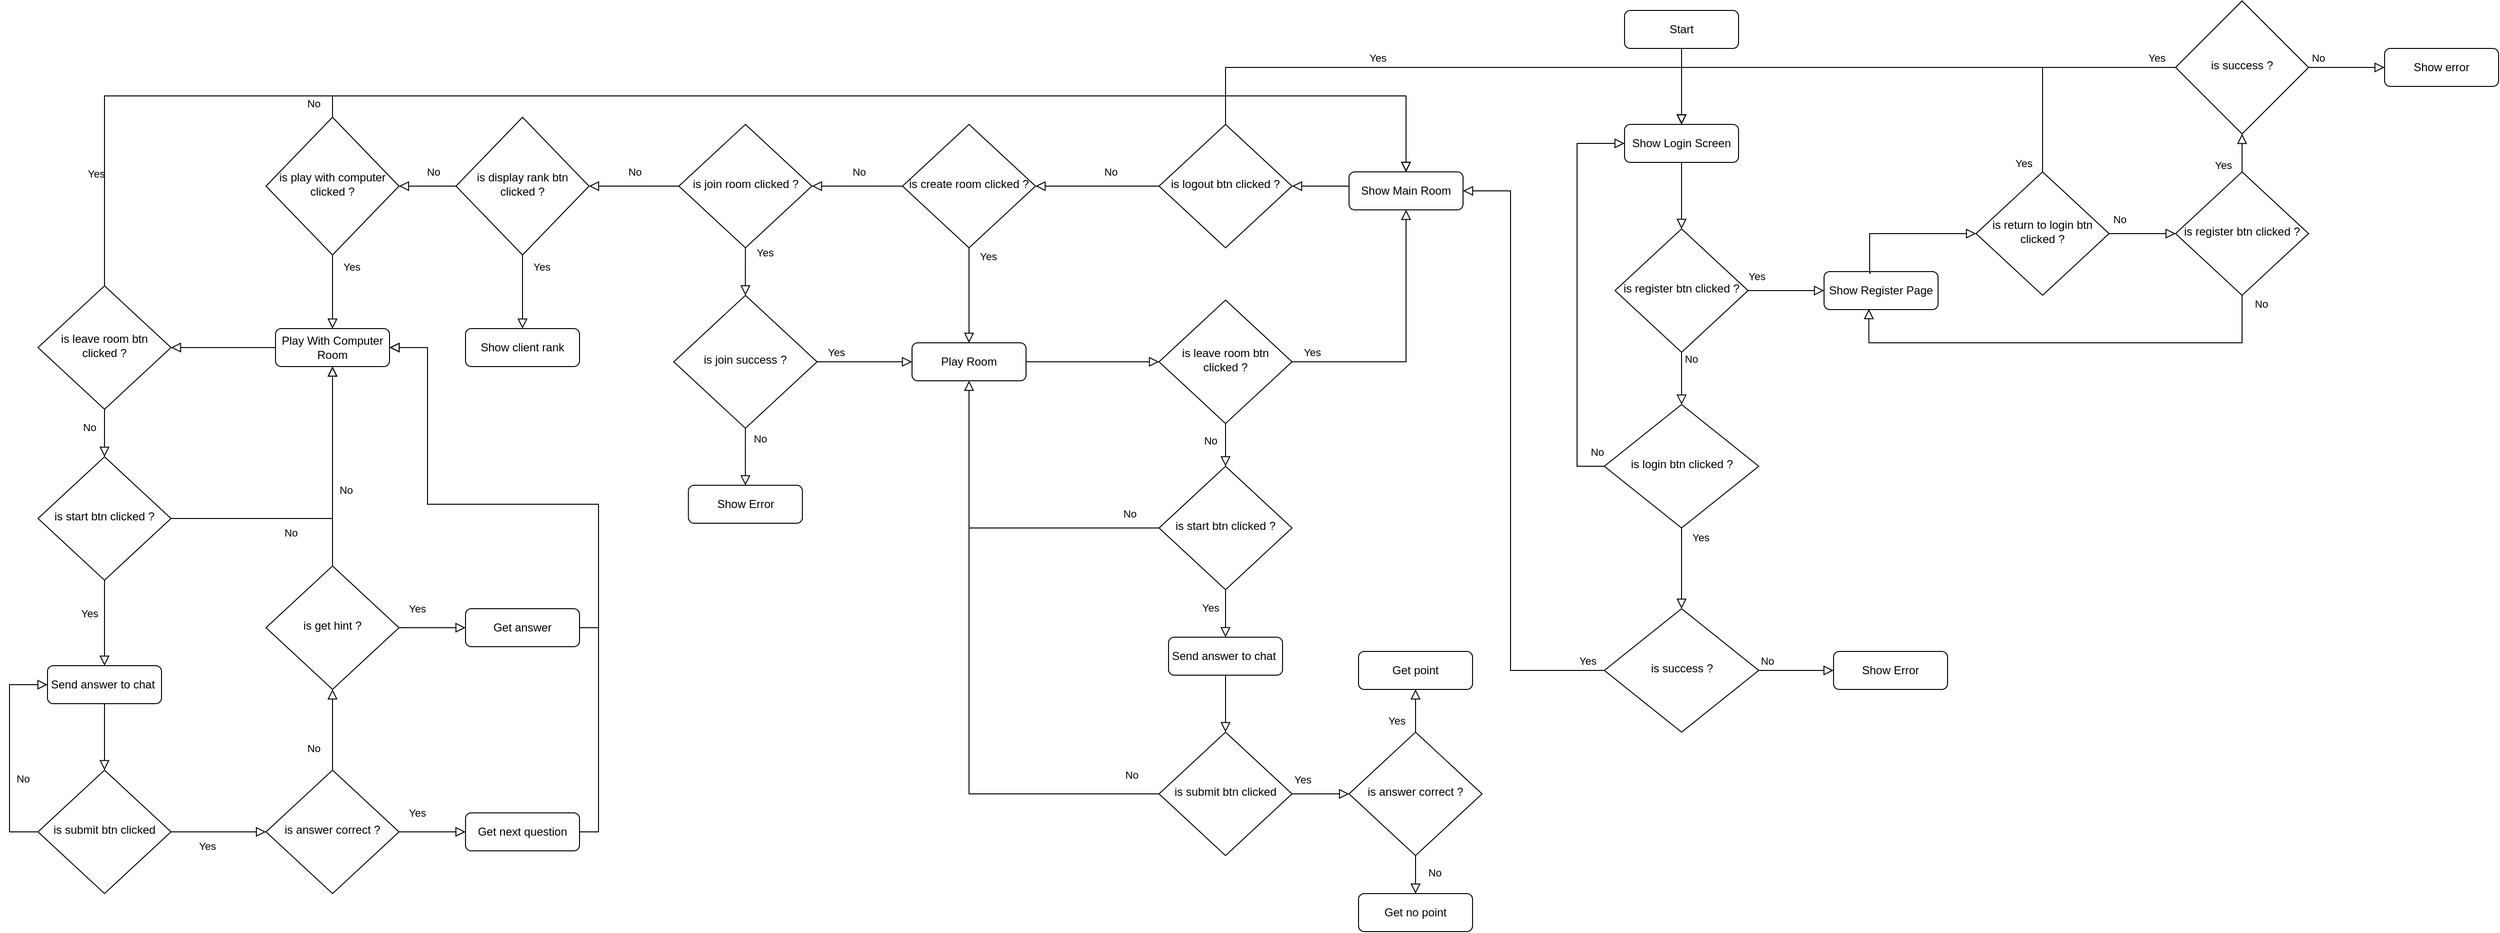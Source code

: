 <mxfile version="21.3.2" type="device">
  <diagram id="C5RBs43oDa-KdzZeNtuy" name="Page-1">
    <mxGraphModel dx="2787" dy="1658" grid="1" gridSize="10" guides="1" tooltips="1" connect="1" arrows="1" fold="1" page="1" pageScale="1" pageWidth="827" pageHeight="1169" math="0" shadow="0">
      <root>
        <mxCell id="WIyWlLk6GJQsqaUBKTNV-0" />
        <mxCell id="WIyWlLk6GJQsqaUBKTNV-1" parent="WIyWlLk6GJQsqaUBKTNV-0" />
        <mxCell id="WIyWlLk6GJQsqaUBKTNV-2" value="" style="rounded=0;html=1;jettySize=auto;orthogonalLoop=1;fontSize=11;endArrow=block;endFill=0;endSize=8;strokeWidth=1;shadow=0;labelBackgroundColor=none;edgeStyle=orthogonalEdgeStyle;" parent="WIyWlLk6GJQsqaUBKTNV-1" source="WIyWlLk6GJQsqaUBKTNV-3" target="WIyWlLk6GJQsqaUBKTNV-6" edge="1">
          <mxGeometry relative="1" as="geometry" />
        </mxCell>
        <mxCell id="WIyWlLk6GJQsqaUBKTNV-3" value="Show Login Screen" style="rounded=1;whiteSpace=wrap;html=1;fontSize=12;glass=0;strokeWidth=1;shadow=0;" parent="WIyWlLk6GJQsqaUBKTNV-1" vertex="1">
          <mxGeometry x="160" y="80" width="120" height="40" as="geometry" />
        </mxCell>
        <mxCell id="WIyWlLk6GJQsqaUBKTNV-4" value="No" style="rounded=0;html=1;jettySize=auto;orthogonalLoop=1;fontSize=11;endArrow=block;endFill=0;endSize=8;strokeWidth=1;shadow=0;labelBackgroundColor=none;edgeStyle=orthogonalEdgeStyle;" parent="WIyWlLk6GJQsqaUBKTNV-1" source="WIyWlLk6GJQsqaUBKTNV-6" target="WIyWlLk6GJQsqaUBKTNV-10" edge="1">
          <mxGeometry x="-0.749" y="10" relative="1" as="geometry">
            <mxPoint as="offset" />
          </mxGeometry>
        </mxCell>
        <mxCell id="WIyWlLk6GJQsqaUBKTNV-5" value="Yes" style="edgeStyle=orthogonalEdgeStyle;rounded=0;html=1;jettySize=auto;orthogonalLoop=1;fontSize=11;endArrow=block;endFill=0;endSize=8;strokeWidth=1;shadow=0;labelBackgroundColor=none;" parent="WIyWlLk6GJQsqaUBKTNV-1" source="WIyWlLk6GJQsqaUBKTNV-6" target="WIyWlLk6GJQsqaUBKTNV-7" edge="1">
          <mxGeometry x="-0.75" y="15" relative="1" as="geometry">
            <mxPoint x="-1" as="offset" />
          </mxGeometry>
        </mxCell>
        <mxCell id="WIyWlLk6GJQsqaUBKTNV-6" value="is register btn clicked ?" style="rhombus;whiteSpace=wrap;html=1;shadow=0;fontFamily=Helvetica;fontSize=12;align=center;strokeWidth=1;spacing=6;spacingTop=-4;" parent="WIyWlLk6GJQsqaUBKTNV-1" vertex="1">
          <mxGeometry x="150" y="190" width="140" height="130" as="geometry" />
        </mxCell>
        <mxCell id="WIyWlLk6GJQsqaUBKTNV-7" value="Show Register Page" style="rounded=1;whiteSpace=wrap;html=1;fontSize=12;glass=0;strokeWidth=1;shadow=0;" parent="WIyWlLk6GJQsqaUBKTNV-1" vertex="1">
          <mxGeometry x="370" y="235" width="120" height="40" as="geometry" />
        </mxCell>
        <mxCell id="WIyWlLk6GJQsqaUBKTNV-11" value="Show Error" style="rounded=1;whiteSpace=wrap;html=1;fontSize=12;glass=0;strokeWidth=1;shadow=0;" parent="WIyWlLk6GJQsqaUBKTNV-1" vertex="1">
          <mxGeometry x="380" y="635" width="120" height="40" as="geometry" />
        </mxCell>
        <mxCell id="WIyWlLk6GJQsqaUBKTNV-12" value="Show Main Room" style="rounded=1;whiteSpace=wrap;html=1;fontSize=12;glass=0;strokeWidth=1;shadow=0;" parent="WIyWlLk6GJQsqaUBKTNV-1" vertex="1">
          <mxGeometry x="-130" y="130" width="120" height="40" as="geometry" />
        </mxCell>
        <mxCell id="PgU1uL0J6yJZ2M55YMZ5-0" value="Start" style="rounded=1;whiteSpace=wrap;html=1;fontSize=12;glass=0;strokeWidth=1;shadow=0;" parent="WIyWlLk6GJQsqaUBKTNV-1" vertex="1">
          <mxGeometry x="160" y="-40" width="120" height="40" as="geometry" />
        </mxCell>
        <mxCell id="PgU1uL0J6yJZ2M55YMZ5-1" value="" style="rounded=0;html=1;jettySize=auto;orthogonalLoop=1;fontSize=11;endArrow=block;endFill=0;endSize=8;strokeWidth=1;shadow=0;labelBackgroundColor=none;edgeStyle=orthogonalEdgeStyle;exitX=0.5;exitY=1;exitDx=0;exitDy=0;entryX=0.5;entryY=0;entryDx=0;entryDy=0;" parent="WIyWlLk6GJQsqaUBKTNV-1" source="PgU1uL0J6yJZ2M55YMZ5-0" target="WIyWlLk6GJQsqaUBKTNV-3" edge="1">
          <mxGeometry relative="1" as="geometry">
            <mxPoint x="300" y="70" as="sourcePoint" />
            <mxPoint x="300" y="130" as="targetPoint" />
          </mxGeometry>
        </mxCell>
        <mxCell id="PgU1uL0J6yJZ2M55YMZ5-2" value="is return to login btn clicked ?" style="rhombus;whiteSpace=wrap;html=1;shadow=0;fontFamily=Helvetica;fontSize=12;align=center;strokeWidth=1;spacing=6;spacingTop=-4;" parent="WIyWlLk6GJQsqaUBKTNV-1" vertex="1">
          <mxGeometry x="530" y="130" width="140" height="130" as="geometry" />
        </mxCell>
        <mxCell id="PgU1uL0J6yJZ2M55YMZ5-4" value="" style="rounded=0;html=1;jettySize=auto;orthogonalLoop=1;fontSize=11;endArrow=block;endFill=0;endSize=8;strokeWidth=1;shadow=0;labelBackgroundColor=none;edgeStyle=orthogonalEdgeStyle;exitX=0.41;exitY=0.04;exitDx=0;exitDy=0;entryX=0;entryY=0.5;entryDx=0;entryDy=0;exitPerimeter=0;" parent="WIyWlLk6GJQsqaUBKTNV-1" source="WIyWlLk6GJQsqaUBKTNV-7" target="PgU1uL0J6yJZ2M55YMZ5-2" edge="1">
          <mxGeometry relative="1" as="geometry">
            <mxPoint x="440" y="80" as="sourcePoint" />
            <mxPoint x="440" y="140" as="targetPoint" />
            <Array as="points">
              <mxPoint x="418" y="237" />
              <mxPoint x="418" y="195" />
            </Array>
          </mxGeometry>
        </mxCell>
        <mxCell id="PgU1uL0J6yJZ2M55YMZ5-5" value="Yes" style="edgeStyle=orthogonalEdgeStyle;rounded=0;html=1;jettySize=auto;orthogonalLoop=1;fontSize=11;endArrow=block;endFill=0;endSize=8;strokeWidth=1;shadow=0;labelBackgroundColor=none;exitX=0.5;exitY=0;exitDx=0;exitDy=0;entryX=0.5;entryY=0;entryDx=0;entryDy=0;" parent="WIyWlLk6GJQsqaUBKTNV-1" source="PgU1uL0J6yJZ2M55YMZ5-2" target="WIyWlLk6GJQsqaUBKTNV-3" edge="1">
          <mxGeometry x="-0.965" y="20" relative="1" as="geometry">
            <mxPoint as="offset" />
            <mxPoint x="680" y="150" as="sourcePoint" />
            <mxPoint x="720" y="20" as="targetPoint" />
            <Array as="points">
              <mxPoint x="600" y="20" />
              <mxPoint x="220" y="20" />
            </Array>
          </mxGeometry>
        </mxCell>
        <mxCell id="PgU1uL0J6yJZ2M55YMZ5-9" value="is logout btn clicked ?" style="rhombus;whiteSpace=wrap;html=1;shadow=0;fontFamily=Helvetica;fontSize=12;align=center;strokeWidth=1;spacing=6;spacingTop=-4;" parent="WIyWlLk6GJQsqaUBKTNV-1" vertex="1">
          <mxGeometry x="-330" y="80" width="140" height="130" as="geometry" />
        </mxCell>
        <mxCell id="PgU1uL0J6yJZ2M55YMZ5-11" value="" style="rounded=0;html=1;jettySize=auto;orthogonalLoop=1;fontSize=11;endArrow=block;endFill=0;endSize=8;strokeWidth=1;shadow=0;labelBackgroundColor=none;edgeStyle=orthogonalEdgeStyle;entryX=1;entryY=0.5;entryDx=0;entryDy=0;exitX=0;exitY=0.5;exitDx=0;exitDy=0;" parent="WIyWlLk6GJQsqaUBKTNV-1" source="WIyWlLk6GJQsqaUBKTNV-12" target="PgU1uL0J6yJZ2M55YMZ5-9" edge="1">
          <mxGeometry relative="1" as="geometry">
            <mxPoint x="230" y="130" as="sourcePoint" />
            <mxPoint x="230" y="190" as="targetPoint" />
            <Array as="points">
              <mxPoint x="-130" y="145" />
            </Array>
          </mxGeometry>
        </mxCell>
        <mxCell id="PgU1uL0J6yJZ2M55YMZ5-14" value="Yes" style="edgeStyle=orthogonalEdgeStyle;rounded=0;html=1;jettySize=auto;orthogonalLoop=1;fontSize=11;endArrow=block;endFill=0;endSize=8;strokeWidth=1;shadow=0;labelBackgroundColor=none;exitX=0.5;exitY=0;exitDx=0;exitDy=0;" parent="WIyWlLk6GJQsqaUBKTNV-1" source="PgU1uL0J6yJZ2M55YMZ5-9" edge="1">
          <mxGeometry x="-0.267" y="10" relative="1" as="geometry">
            <mxPoint as="offset" />
            <mxPoint x="-260" y="180" as="sourcePoint" />
            <mxPoint x="220" y="80" as="targetPoint" />
            <Array as="points">
              <mxPoint x="-260" y="20" />
              <mxPoint x="220" y="20" />
            </Array>
          </mxGeometry>
        </mxCell>
        <mxCell id="PgU1uL0J6yJZ2M55YMZ5-16" value="No" style="edgeStyle=orthogonalEdgeStyle;rounded=0;html=1;jettySize=auto;orthogonalLoop=1;fontSize=11;endArrow=block;endFill=0;endSize=8;strokeWidth=1;shadow=0;labelBackgroundColor=none;entryX=1;entryY=0.5;entryDx=0;entryDy=0;exitX=0;exitY=0.5;exitDx=0;exitDy=0;" parent="WIyWlLk6GJQsqaUBKTNV-1" source="PgU1uL0J6yJZ2M55YMZ5-9" target="PgU1uL0J6yJZ2M55YMZ5-18" edge="1">
          <mxGeometry x="-0.231" y="-15" relative="1" as="geometry">
            <mxPoint x="-1" as="offset" />
            <mxPoint x="-310" y="225" as="sourcePoint" />
            <mxPoint x="-430" y="90" as="targetPoint" />
            <Array as="points">
              <mxPoint x="-390" y="145" />
              <mxPoint x="-390" y="145" />
            </Array>
          </mxGeometry>
        </mxCell>
        <mxCell id="PgU1uL0J6yJZ2M55YMZ5-18" value="is create room clicked ?" style="rhombus;whiteSpace=wrap;html=1;shadow=0;fontFamily=Helvetica;fontSize=12;align=center;strokeWidth=1;spacing=6;spacingTop=-4;" parent="WIyWlLk6GJQsqaUBKTNV-1" vertex="1">
          <mxGeometry x="-600" y="80" width="140" height="130" as="geometry" />
        </mxCell>
        <mxCell id="PgU1uL0J6yJZ2M55YMZ5-20" value="Play Room" style="rounded=1;whiteSpace=wrap;html=1;fontSize=12;glass=0;strokeWidth=1;shadow=0;" parent="WIyWlLk6GJQsqaUBKTNV-1" vertex="1">
          <mxGeometry x="-590" y="310" width="120" height="40" as="geometry" />
        </mxCell>
        <mxCell id="PgU1uL0J6yJZ2M55YMZ5-23" value="Yes" style="edgeStyle=orthogonalEdgeStyle;rounded=0;html=1;jettySize=auto;orthogonalLoop=1;fontSize=11;endArrow=block;endFill=0;endSize=8;strokeWidth=1;shadow=0;labelBackgroundColor=none;exitX=0.5;exitY=1;exitDx=0;exitDy=0;entryX=0.5;entryY=0;entryDx=0;entryDy=0;" parent="WIyWlLk6GJQsqaUBKTNV-1" source="PgU1uL0J6yJZ2M55YMZ5-18" target="PgU1uL0J6yJZ2M55YMZ5-20" edge="1">
          <mxGeometry x="-0.818" y="20" relative="1" as="geometry">
            <mxPoint as="offset" />
            <mxPoint x="-31" y="545" as="sourcePoint" />
            <mxPoint x="-410" y="520" as="targetPoint" />
            <Array as="points" />
          </mxGeometry>
        </mxCell>
        <mxCell id="PgU1uL0J6yJZ2M55YMZ5-26" value="No" style="edgeStyle=orthogonalEdgeStyle;rounded=0;html=1;jettySize=auto;orthogonalLoop=1;fontSize=11;endArrow=block;endFill=0;endSize=8;strokeWidth=1;shadow=0;labelBackgroundColor=none;exitX=0;exitY=0.5;exitDx=0;exitDy=0;entryX=1;entryY=0.5;entryDx=0;entryDy=0;" parent="WIyWlLk6GJQsqaUBKTNV-1" source="PgU1uL0J6yJZ2M55YMZ5-18" target="PgU1uL0J6yJZ2M55YMZ5-27" edge="1">
          <mxGeometry y="-15" relative="1" as="geometry">
            <mxPoint x="1" as="offset" />
            <mxPoint x="-413" y="190" as="sourcePoint" />
            <mxPoint x="-670" y="360" as="targetPoint" />
            <Array as="points">
              <mxPoint x="-610" y="145" />
              <mxPoint x="-610" y="145" />
            </Array>
          </mxGeometry>
        </mxCell>
        <mxCell id="PgU1uL0J6yJZ2M55YMZ5-27" value="is join room clicked ?" style="rhombus;whiteSpace=wrap;html=1;shadow=0;fontFamily=Helvetica;fontSize=12;align=center;strokeWidth=1;spacing=6;spacingTop=-4;" parent="WIyWlLk6GJQsqaUBKTNV-1" vertex="1">
          <mxGeometry x="-835.38" y="80" width="140" height="130" as="geometry" />
        </mxCell>
        <mxCell id="PgU1uL0J6yJZ2M55YMZ5-29" value="is join success ?" style="rhombus;whiteSpace=wrap;html=1;shadow=0;fontFamily=Helvetica;fontSize=12;align=center;strokeWidth=1;spacing=6;spacingTop=-4;" parent="WIyWlLk6GJQsqaUBKTNV-1" vertex="1">
          <mxGeometry x="-840.77" y="260" width="150.77" height="140" as="geometry" />
        </mxCell>
        <mxCell id="PgU1uL0J6yJZ2M55YMZ5-33" value="Show Error" style="rounded=1;whiteSpace=wrap;html=1;fontSize=12;glass=0;strokeWidth=1;shadow=0;" parent="WIyWlLk6GJQsqaUBKTNV-1" vertex="1">
          <mxGeometry x="-825.38" y="460" width="120" height="40" as="geometry" />
        </mxCell>
        <mxCell id="PgU1uL0J6yJZ2M55YMZ5-35" value="is leave room btn clicked ?" style="rhombus;whiteSpace=wrap;html=1;shadow=0;fontFamily=Helvetica;fontSize=12;align=center;strokeWidth=1;spacing=6;spacingTop=-4;" parent="WIyWlLk6GJQsqaUBKTNV-1" vertex="1">
          <mxGeometry x="-330" y="265" width="140" height="130" as="geometry" />
        </mxCell>
        <mxCell id="QiD0VKjQf3TSek_JX0Z--0" value="No" style="rounded=0;html=1;jettySize=auto;orthogonalLoop=1;fontSize=11;endArrow=block;endFill=0;endSize=8;strokeWidth=1;shadow=0;labelBackgroundColor=none;edgeStyle=orthogonalEdgeStyle;exitX=0;exitY=0.5;exitDx=0;exitDy=0;" parent="WIyWlLk6GJQsqaUBKTNV-1" source="WIyWlLk6GJQsqaUBKTNV-10" edge="1">
          <mxGeometry x="-0.962" y="-15" relative="1" as="geometry">
            <mxPoint as="offset" />
            <Array as="points">
              <mxPoint x="110" y="440" />
              <mxPoint x="110" y="100" />
            </Array>
            <mxPoint x="311" y="435" as="sourcePoint" />
            <mxPoint x="160" y="100" as="targetPoint" />
          </mxGeometry>
        </mxCell>
        <mxCell id="QiD0VKjQf3TSek_JX0Z--1" value="is success ?" style="rhombus;whiteSpace=wrap;html=1;shadow=0;fontFamily=Helvetica;fontSize=12;align=center;strokeWidth=1;spacing=6;spacingTop=-4;" parent="WIyWlLk6GJQsqaUBKTNV-1" vertex="1">
          <mxGeometry x="138.75" y="590" width="162.5" height="130" as="geometry" />
        </mxCell>
        <mxCell id="QiD0VKjQf3TSek_JX0Z--10" value="No" style="rounded=0;html=1;jettySize=auto;orthogonalLoop=1;fontSize=11;endArrow=block;endFill=0;endSize=8;strokeWidth=1;shadow=0;labelBackgroundColor=none;edgeStyle=orthogonalEdgeStyle;entryX=0;entryY=0.5;entryDx=0;entryDy=0;exitX=1;exitY=0.5;exitDx=0;exitDy=0;" parent="WIyWlLk6GJQsqaUBKTNV-1" source="QiD0VKjQf3TSek_JX0Z--1" target="WIyWlLk6GJQsqaUBKTNV-11" edge="1">
          <mxGeometry x="-0.778" y="10" relative="1" as="geometry">
            <mxPoint as="offset" />
            <mxPoint x="301.25" y="565" as="sourcePoint" />
            <mxPoint x="301.25" y="615" as="targetPoint" />
          </mxGeometry>
        </mxCell>
        <mxCell id="QiD0VKjQf3TSek_JX0Z--11" value="Yes" style="rounded=0;html=1;jettySize=auto;orthogonalLoop=1;fontSize=11;endArrow=block;endFill=0;endSize=8;strokeWidth=1;shadow=0;labelBackgroundColor=none;edgeStyle=orthogonalEdgeStyle;exitX=0;exitY=0.5;exitDx=0;exitDy=0;entryX=1;entryY=0.5;entryDx=0;entryDy=0;" parent="WIyWlLk6GJQsqaUBKTNV-1" source="QiD0VKjQf3TSek_JX0Z--1" target="WIyWlLk6GJQsqaUBKTNV-12" edge="1">
          <mxGeometry x="-0.946" y="-10" relative="1" as="geometry">
            <mxPoint as="offset" />
            <mxPoint x="40" y="600" as="sourcePoint" />
            <mxPoint x="40" y="550" as="targetPoint" />
            <Array as="points">
              <mxPoint x="40" y="655" />
              <mxPoint x="40" y="150" />
            </Array>
          </mxGeometry>
        </mxCell>
        <mxCell id="QiD0VKjQf3TSek_JX0Z--12" value="No" style="edgeStyle=orthogonalEdgeStyle;rounded=0;html=1;jettySize=auto;orthogonalLoop=1;fontSize=11;endArrow=block;endFill=0;endSize=8;strokeWidth=1;shadow=0;labelBackgroundColor=none;exitX=1;exitY=0.5;exitDx=0;exitDy=0;entryX=0;entryY=0.5;entryDx=0;entryDy=0;" parent="WIyWlLk6GJQsqaUBKTNV-1" source="PgU1uL0J6yJZ2M55YMZ5-2" target="QiD0VKjQf3TSek_JX0Z--13" edge="1">
          <mxGeometry x="-0.714" y="15" relative="1" as="geometry">
            <mxPoint x="1" as="offset" />
            <mxPoint x="660" y="94.5" as="sourcePoint" />
            <mxPoint x="740" y="94.5" as="targetPoint" />
            <Array as="points">
              <mxPoint x="710" y="195" />
              <mxPoint x="710" y="195" />
            </Array>
          </mxGeometry>
        </mxCell>
        <mxCell id="QiD0VKjQf3TSek_JX0Z--13" value="is register btn clicked ?" style="rhombus;whiteSpace=wrap;html=1;shadow=0;fontFamily=Helvetica;fontSize=12;align=center;strokeWidth=1;spacing=6;spacingTop=-4;" parent="WIyWlLk6GJQsqaUBKTNV-1" vertex="1">
          <mxGeometry x="740" y="130" width="140" height="130" as="geometry" />
        </mxCell>
        <mxCell id="QiD0VKjQf3TSek_JX0Z--16" value="is success ?" style="rhombus;whiteSpace=wrap;html=1;shadow=0;fontFamily=Helvetica;fontSize=12;align=center;strokeWidth=1;spacing=6;spacingTop=-4;" parent="WIyWlLk6GJQsqaUBKTNV-1" vertex="1">
          <mxGeometry x="740" y="-50" width="140" height="140" as="geometry" />
        </mxCell>
        <mxCell id="QiD0VKjQf3TSek_JX0Z--17" value="" style="rounded=0;html=1;jettySize=auto;orthogonalLoop=1;fontSize=11;endArrow=block;endFill=0;endSize=8;strokeWidth=1;shadow=0;labelBackgroundColor=none;edgeStyle=orthogonalEdgeStyle;" parent="WIyWlLk6GJQsqaUBKTNV-1" target="WIyWlLk6GJQsqaUBKTNV-10" edge="1">
          <mxGeometry relative="1" as="geometry">
            <mxPoint x="219.5" y="445" as="sourcePoint" />
            <mxPoint x="219.5" y="505" as="targetPoint" />
          </mxGeometry>
        </mxCell>
        <mxCell id="WIyWlLk6GJQsqaUBKTNV-10" value="is login btn clicked ?" style="rhombus;whiteSpace=wrap;html=1;shadow=0;fontFamily=Helvetica;fontSize=12;align=center;strokeWidth=1;spacing=6;spacingTop=-4;" parent="WIyWlLk6GJQsqaUBKTNV-1" vertex="1">
          <mxGeometry x="138.75" y="375" width="162.5" height="130" as="geometry" />
        </mxCell>
        <mxCell id="QiD0VKjQf3TSek_JX0Z--18" value="" style="rounded=0;html=1;jettySize=auto;orthogonalLoop=1;fontSize=11;endArrow=block;endFill=0;endSize=8;strokeWidth=1;shadow=0;labelBackgroundColor=none;edgeStyle=orthogonalEdgeStyle;exitX=0.5;exitY=1;exitDx=0;exitDy=0;entryX=0.5;entryY=0;entryDx=0;entryDy=0;" parent="WIyWlLk6GJQsqaUBKTNV-1" source="WIyWlLk6GJQsqaUBKTNV-10" target="QiD0VKjQf3TSek_JX0Z--1" edge="1">
          <mxGeometry y="20" relative="1" as="geometry">
            <mxPoint as="offset" />
            <mxPoint x="260" y="500" as="sourcePoint" />
            <mxPoint x="260" y="580" as="targetPoint" />
            <Array as="points">
              <mxPoint x="220" y="545" />
              <mxPoint x="220" y="545" />
            </Array>
          </mxGeometry>
        </mxCell>
        <mxCell id="QiD0VKjQf3TSek_JX0Z--71" value="Yes" style="edgeLabel;html=1;align=center;verticalAlign=middle;resizable=0;points=[];" parent="QiD0VKjQf3TSek_JX0Z--18" vertex="1" connectable="0">
          <mxGeometry x="-0.236" y="3" relative="1" as="geometry">
            <mxPoint x="17" y="-23" as="offset" />
          </mxGeometry>
        </mxCell>
        <mxCell id="QiD0VKjQf3TSek_JX0Z--19" value="Yes" style="rounded=0;html=1;jettySize=auto;orthogonalLoop=1;fontSize=11;endArrow=block;endFill=0;endSize=8;strokeWidth=1;shadow=0;labelBackgroundColor=none;edgeStyle=orthogonalEdgeStyle;exitX=0.5;exitY=0;exitDx=0;exitDy=0;entryX=0.5;entryY=1;entryDx=0;entryDy=0;" parent="WIyWlLk6GJQsqaUBKTNV-1" source="QiD0VKjQf3TSek_JX0Z--13" target="QiD0VKjQf3TSek_JX0Z--16" edge="1">
          <mxGeometry x="-0.667" y="20" relative="1" as="geometry">
            <mxPoint y="-1" as="offset" />
            <mxPoint x="919.5" y="120" as="sourcePoint" />
            <mxPoint x="919.5" y="40" as="targetPoint" />
          </mxGeometry>
        </mxCell>
        <mxCell id="QiD0VKjQf3TSek_JX0Z--20" value="" style="endArrow=none;html=1;rounded=0;entryX=0;entryY=0.5;entryDx=0;entryDy=0;" parent="WIyWlLk6GJQsqaUBKTNV-1" target="QiD0VKjQf3TSek_JX0Z--16" edge="1">
          <mxGeometry width="50" height="50" relative="1" as="geometry">
            <mxPoint x="600" y="20" as="sourcePoint" />
            <mxPoint x="650" y="190" as="targetPoint" />
          </mxGeometry>
        </mxCell>
        <mxCell id="QiD0VKjQf3TSek_JX0Z--21" value="Yes" style="edgeLabel;html=1;align=center;verticalAlign=middle;resizable=0;points=[];" parent="QiD0VKjQf3TSek_JX0Z--20" vertex="1" connectable="0">
          <mxGeometry x="0.148" relative="1" as="geometry">
            <mxPoint x="39" y="-10" as="offset" />
          </mxGeometry>
        </mxCell>
        <mxCell id="QiD0VKjQf3TSek_JX0Z--22" value="No" style="rounded=0;html=1;jettySize=auto;orthogonalLoop=1;fontSize=11;endArrow=block;endFill=0;endSize=8;strokeWidth=1;shadow=0;labelBackgroundColor=none;edgeStyle=orthogonalEdgeStyle;exitX=1;exitY=0.5;exitDx=0;exitDy=0;entryX=0;entryY=0.5;entryDx=0;entryDy=0;" parent="WIyWlLk6GJQsqaUBKTNV-1" source="QiD0VKjQf3TSek_JX0Z--16" target="QiD0VKjQf3TSek_JX0Z--23" edge="1">
          <mxGeometry x="-0.75" y="10" relative="1" as="geometry">
            <mxPoint as="offset" />
            <mxPoint x="820" y="160" as="sourcePoint" />
            <mxPoint x="960" y="20" as="targetPoint" />
          </mxGeometry>
        </mxCell>
        <mxCell id="QiD0VKjQf3TSek_JX0Z--23" value="Show error" style="rounded=1;whiteSpace=wrap;html=1;fontSize=12;glass=0;strokeWidth=1;shadow=0;" parent="WIyWlLk6GJQsqaUBKTNV-1" vertex="1">
          <mxGeometry x="960" width="120" height="40" as="geometry" />
        </mxCell>
        <mxCell id="QiD0VKjQf3TSek_JX0Z--25" value="" style="edgeStyle=orthogonalEdgeStyle;rounded=0;html=1;jettySize=auto;orthogonalLoop=1;fontSize=11;endArrow=block;endFill=0;endSize=8;strokeWidth=1;shadow=0;labelBackgroundColor=none;exitX=1;exitY=0.5;exitDx=0;exitDy=0;entryX=0;entryY=0.5;entryDx=0;entryDy=0;" parent="WIyWlLk6GJQsqaUBKTNV-1" source="PgU1uL0J6yJZ2M55YMZ5-20" target="PgU1uL0J6yJZ2M55YMZ5-35" edge="1">
          <mxGeometry x="-0.882" y="10" relative="1" as="geometry">
            <mxPoint as="offset" />
            <mxPoint x="-430" y="220" as="sourcePoint" />
            <mxPoint x="-310" y="470" as="targetPoint" />
            <Array as="points" />
          </mxGeometry>
        </mxCell>
        <mxCell id="QiD0VKjQf3TSek_JX0Z--26" value="Yes" style="edgeStyle=orthogonalEdgeStyle;rounded=0;html=1;jettySize=auto;orthogonalLoop=1;fontSize=11;endArrow=block;endFill=0;endSize=8;strokeWidth=1;shadow=0;labelBackgroundColor=none;entryX=0.5;entryY=1;entryDx=0;entryDy=0;exitX=1;exitY=0.5;exitDx=0;exitDy=0;" parent="WIyWlLk6GJQsqaUBKTNV-1" source="PgU1uL0J6yJZ2M55YMZ5-35" target="WIyWlLk6GJQsqaUBKTNV-12" edge="1">
          <mxGeometry x="-0.857" y="10" relative="1" as="geometry">
            <mxPoint x="1" as="offset" />
            <mxPoint x="-190" y="360" as="sourcePoint" />
            <mxPoint x="-60" y="360" as="targetPoint" />
            <Array as="points">
              <mxPoint x="-70" y="330" />
            </Array>
          </mxGeometry>
        </mxCell>
        <mxCell id="QiD0VKjQf3TSek_JX0Z--41" value="is submit btn clicked" style="rhombus;whiteSpace=wrap;html=1;shadow=0;fontFamily=Helvetica;fontSize=12;align=center;strokeWidth=1;spacing=6;spacingTop=-4;" parent="WIyWlLk6GJQsqaUBKTNV-1" vertex="1">
          <mxGeometry x="-330" y="720" width="140" height="130" as="geometry" />
        </mxCell>
        <mxCell id="QiD0VKjQf3TSek_JX0Z--43" value="is answer correct ?" style="rhombus;whiteSpace=wrap;html=1;shadow=0;fontFamily=Helvetica;fontSize=12;align=center;strokeWidth=1;spacing=6;spacingTop=-4;" parent="WIyWlLk6GJQsqaUBKTNV-1" vertex="1">
          <mxGeometry x="-130" y="720" width="140" height="130" as="geometry" />
        </mxCell>
        <mxCell id="QiD0VKjQf3TSek_JX0Z--44" value="Get point" style="rounded=1;whiteSpace=wrap;html=1;fontSize=12;glass=0;strokeWidth=1;shadow=0;" parent="WIyWlLk6GJQsqaUBKTNV-1" vertex="1">
          <mxGeometry x="-120" y="635" width="120" height="40" as="geometry" />
        </mxCell>
        <mxCell id="QiD0VKjQf3TSek_JX0Z--45" value="Yes" style="edgeStyle=orthogonalEdgeStyle;rounded=0;html=1;jettySize=auto;orthogonalLoop=1;fontSize=11;endArrow=block;endFill=0;endSize=8;strokeWidth=1;shadow=0;labelBackgroundColor=none;exitX=0.5;exitY=0;exitDx=0;exitDy=0;entryX=0.5;entryY=1;entryDx=0;entryDy=0;" parent="WIyWlLk6GJQsqaUBKTNV-1" source="QiD0VKjQf3TSek_JX0Z--43" target="QiD0VKjQf3TSek_JX0Z--44" edge="1">
          <mxGeometry x="-0.455" y="20" relative="1" as="geometry">
            <mxPoint as="offset" />
            <mxPoint x="-70" y="874.52" as="sourcePoint" />
            <mxPoint x="20" y="874.52" as="targetPoint" />
            <Array as="points" />
          </mxGeometry>
        </mxCell>
        <mxCell id="QiD0VKjQf3TSek_JX0Z--46" value="Get no point" style="rounded=1;whiteSpace=wrap;html=1;fontSize=12;glass=0;strokeWidth=1;shadow=0;" parent="WIyWlLk6GJQsqaUBKTNV-1" vertex="1">
          <mxGeometry x="-120" y="890" width="120" height="40" as="geometry" />
        </mxCell>
        <mxCell id="QiD0VKjQf3TSek_JX0Z--47" value="No" style="edgeStyle=orthogonalEdgeStyle;rounded=0;html=1;jettySize=auto;orthogonalLoop=1;fontSize=11;endArrow=block;endFill=0;endSize=8;strokeWidth=1;shadow=0;labelBackgroundColor=none;exitX=0.5;exitY=1;exitDx=0;exitDy=0;entryX=0.5;entryY=0;entryDx=0;entryDy=0;" parent="WIyWlLk6GJQsqaUBKTNV-1" source="QiD0VKjQf3TSek_JX0Z--43" target="QiD0VKjQf3TSek_JX0Z--46" edge="1">
          <mxGeometry x="-0.111" y="20" relative="1" as="geometry">
            <mxPoint as="offset" />
            <mxPoint x="-190" y="990" as="sourcePoint" />
            <mxPoint x="-60" y="990" as="targetPoint" />
            <Array as="points" />
          </mxGeometry>
        </mxCell>
        <mxCell id="QiD0VKjQf3TSek_JX0Z--51" value="No" style="edgeStyle=orthogonalEdgeStyle;rounded=0;html=1;jettySize=auto;orthogonalLoop=1;fontSize=11;endArrow=block;endFill=0;endSize=8;strokeWidth=1;shadow=0;labelBackgroundColor=none;entryX=0.5;entryY=0;entryDx=0;entryDy=0;exitX=0.5;exitY=1;exitDx=0;exitDy=0;" parent="WIyWlLk6GJQsqaUBKTNV-1" source="PgU1uL0J6yJZ2M55YMZ5-35" target="QiD0VKjQf3TSek_JX0Z--52" edge="1">
          <mxGeometry x="-0.231" y="-15" relative="1" as="geometry">
            <mxPoint x="-1" as="offset" />
            <mxPoint x="-390" y="420" as="sourcePoint" />
            <mxPoint x="-520" y="420" as="targetPoint" />
            <Array as="points" />
          </mxGeometry>
        </mxCell>
        <mxCell id="QiD0VKjQf3TSek_JX0Z--52" value="is start btn clicked ?" style="rhombus;whiteSpace=wrap;html=1;shadow=0;fontFamily=Helvetica;fontSize=12;align=center;strokeWidth=1;spacing=6;spacingTop=-4;" parent="WIyWlLk6GJQsqaUBKTNV-1" vertex="1">
          <mxGeometry x="-330" y="440" width="140" height="130" as="geometry" />
        </mxCell>
        <mxCell id="QiD0VKjQf3TSek_JX0Z--53" value="No" style="edgeStyle=orthogonalEdgeStyle;rounded=0;html=1;jettySize=auto;orthogonalLoop=1;fontSize=11;endArrow=block;endFill=0;endSize=8;strokeWidth=1;shadow=0;labelBackgroundColor=none;entryX=0.5;entryY=1;entryDx=0;entryDy=0;exitX=0;exitY=0.5;exitDx=0;exitDy=0;" parent="WIyWlLk6GJQsqaUBKTNV-1" source="QiD0VKjQf3TSek_JX0Z--52" target="PgU1uL0J6yJZ2M55YMZ5-20" edge="1">
          <mxGeometry x="-0.831" y="-15" relative="1" as="geometry">
            <mxPoint x="-1" as="offset" />
            <mxPoint x="-400" y="405" as="sourcePoint" />
            <mxPoint x="-400" y="470" as="targetPoint" />
            <Array as="points" />
          </mxGeometry>
        </mxCell>
        <mxCell id="QiD0VKjQf3TSek_JX0Z--54" value="Send answer to chat&amp;nbsp;" style="rounded=1;whiteSpace=wrap;html=1;fontSize=12;glass=0;strokeWidth=1;shadow=0;" parent="WIyWlLk6GJQsqaUBKTNV-1" vertex="1">
          <mxGeometry x="-320" y="620" width="120" height="40" as="geometry" />
        </mxCell>
        <mxCell id="QiD0VKjQf3TSek_JX0Z--55" value="Yes" style="edgeStyle=orthogonalEdgeStyle;rounded=0;html=1;jettySize=auto;orthogonalLoop=1;fontSize=11;endArrow=block;endFill=0;endSize=8;strokeWidth=1;shadow=0;labelBackgroundColor=none;entryX=0.5;entryY=0;entryDx=0;entryDy=0;exitX=0.5;exitY=1;exitDx=0;exitDy=0;" parent="WIyWlLk6GJQsqaUBKTNV-1" source="QiD0VKjQf3TSek_JX0Z--52" target="QiD0VKjQf3TSek_JX0Z--54" edge="1">
          <mxGeometry x="-0.231" y="-15" relative="1" as="geometry">
            <mxPoint x="-1" as="offset" />
            <mxPoint x="-250" y="570" as="sourcePoint" />
            <mxPoint x="-250" y="615" as="targetPoint" />
            <Array as="points" />
          </mxGeometry>
        </mxCell>
        <mxCell id="QiD0VKjQf3TSek_JX0Z--56" value="" style="edgeStyle=orthogonalEdgeStyle;rounded=0;html=1;jettySize=auto;orthogonalLoop=1;fontSize=11;endArrow=block;endFill=0;endSize=8;strokeWidth=1;shadow=0;labelBackgroundColor=none;exitX=0.5;exitY=1;exitDx=0;exitDy=0;" parent="WIyWlLk6GJQsqaUBKTNV-1" source="QiD0VKjQf3TSek_JX0Z--54" target="QiD0VKjQf3TSek_JX0Z--41" edge="1">
          <mxGeometry x="-0.231" y="-15" relative="1" as="geometry">
            <mxPoint x="-1" as="offset" />
            <mxPoint x="-230" y="675" as="sourcePoint" />
            <mxPoint x="-230" y="725" as="targetPoint" />
            <Array as="points" />
          </mxGeometry>
        </mxCell>
        <mxCell id="QiD0VKjQf3TSek_JX0Z--57" value="Yes" style="edgeStyle=orthogonalEdgeStyle;rounded=0;html=1;jettySize=auto;orthogonalLoop=1;fontSize=11;endArrow=block;endFill=0;endSize=8;strokeWidth=1;shadow=0;labelBackgroundColor=none;exitX=1;exitY=0.5;exitDx=0;exitDy=0;entryX=0;entryY=0.5;entryDx=0;entryDy=0;" parent="WIyWlLk6GJQsqaUBKTNV-1" source="QiD0VKjQf3TSek_JX0Z--41" target="QiD0VKjQf3TSek_JX0Z--43" edge="1">
          <mxGeometry x="-0.667" y="15" relative="1" as="geometry">
            <mxPoint x="1" as="offset" />
            <mxPoint x="-170" y="770" as="sourcePoint" />
            <mxPoint x="-170" y="710" as="targetPoint" />
            <Array as="points" />
          </mxGeometry>
        </mxCell>
        <mxCell id="QiD0VKjQf3TSek_JX0Z--59" value="" style="endArrow=none;html=1;rounded=0;exitX=0;exitY=0.5;exitDx=0;exitDy=0;" parent="WIyWlLk6GJQsqaUBKTNV-1" source="QiD0VKjQf3TSek_JX0Z--41" edge="1">
          <mxGeometry width="50" height="50" relative="1" as="geometry">
            <mxPoint x="-270" y="570" as="sourcePoint" />
            <mxPoint x="-530" y="500" as="targetPoint" />
            <Array as="points">
              <mxPoint x="-530" y="785" />
            </Array>
          </mxGeometry>
        </mxCell>
        <mxCell id="QiD0VKjQf3TSek_JX0Z--60" value="No" style="edgeLabel;html=1;align=center;verticalAlign=middle;resizable=0;points=[];" parent="QiD0VKjQf3TSek_JX0Z--59" vertex="1" connectable="0">
          <mxGeometry x="-0.696" relative="1" as="geometry">
            <mxPoint x="44" y="-20" as="offset" />
          </mxGeometry>
        </mxCell>
        <mxCell id="QiD0VKjQf3TSek_JX0Z--61" value="Yes" style="edgeStyle=orthogonalEdgeStyle;rounded=0;html=1;jettySize=auto;orthogonalLoop=1;fontSize=11;endArrow=block;endFill=0;endSize=8;strokeWidth=1;shadow=0;labelBackgroundColor=none;exitX=0.5;exitY=1;exitDx=0;exitDy=0;entryX=0.5;entryY=0;entryDx=0;entryDy=0;" parent="WIyWlLk6GJQsqaUBKTNV-1" source="PgU1uL0J6yJZ2M55YMZ5-27" target="PgU1uL0J6yJZ2M55YMZ5-29" edge="1">
          <mxGeometry x="-0.818" y="20" relative="1" as="geometry">
            <mxPoint as="offset" />
            <mxPoint x="-670" y="195" as="sourcePoint" />
            <mxPoint x="-670" y="295" as="targetPoint" />
            <Array as="points">
              <mxPoint x="-765" y="240" />
              <mxPoint x="-765" y="240" />
            </Array>
          </mxGeometry>
        </mxCell>
        <mxCell id="QiD0VKjQf3TSek_JX0Z--62" value="No" style="edgeStyle=orthogonalEdgeStyle;rounded=0;html=1;jettySize=auto;orthogonalLoop=1;fontSize=11;endArrow=block;endFill=0;endSize=8;strokeWidth=1;shadow=0;labelBackgroundColor=none;exitX=0.5;exitY=1;exitDx=0;exitDy=0;entryX=0.5;entryY=0;entryDx=0;entryDy=0;" parent="WIyWlLk6GJQsqaUBKTNV-1" source="PgU1uL0J6yJZ2M55YMZ5-29" target="PgU1uL0J6yJZ2M55YMZ5-33" edge="1">
          <mxGeometry x="-0.667" y="15" relative="1" as="geometry">
            <mxPoint y="1" as="offset" />
            <mxPoint x="-739.96" y="400" as="sourcePoint" />
            <mxPoint x="-739.96" y="450" as="targetPoint" />
            <Array as="points">
              <mxPoint x="-765" y="430" />
              <mxPoint x="-765" y="430" />
            </Array>
          </mxGeometry>
        </mxCell>
        <mxCell id="QiD0VKjQf3TSek_JX0Z--63" value="Yes" style="edgeStyle=orthogonalEdgeStyle;rounded=0;html=1;jettySize=auto;orthogonalLoop=1;fontSize=11;endArrow=block;endFill=0;endSize=8;strokeWidth=1;shadow=0;labelBackgroundColor=none;exitX=1;exitY=0.5;exitDx=0;exitDy=0;entryX=0;entryY=0.5;entryDx=0;entryDy=0;" parent="WIyWlLk6GJQsqaUBKTNV-1" source="PgU1uL0J6yJZ2M55YMZ5-29" target="PgU1uL0J6yJZ2M55YMZ5-20" edge="1">
          <mxGeometry x="-0.6" y="10" relative="1" as="geometry">
            <mxPoint as="offset" />
            <mxPoint x="-670" y="280" as="sourcePoint" />
            <mxPoint x="-670" y="330" as="targetPoint" />
            <Array as="points" />
          </mxGeometry>
        </mxCell>
        <mxCell id="QiD0VKjQf3TSek_JX0Z--64" value="is display rank btn clicked ?" style="rhombus;whiteSpace=wrap;html=1;shadow=0;fontFamily=Helvetica;fontSize=12;align=center;strokeWidth=1;spacing=6;spacingTop=-4;" parent="WIyWlLk6GJQsqaUBKTNV-1" vertex="1">
          <mxGeometry x="-1070" y="72.5" width="140" height="145" as="geometry" />
        </mxCell>
        <mxCell id="QiD0VKjQf3TSek_JX0Z--66" value="No" style="edgeStyle=orthogonalEdgeStyle;rounded=0;html=1;jettySize=auto;orthogonalLoop=1;fontSize=11;endArrow=block;endFill=0;endSize=8;strokeWidth=1;shadow=0;labelBackgroundColor=none;exitX=0;exitY=0.5;exitDx=0;exitDy=0;entryX=1;entryY=0.5;entryDx=0;entryDy=0;" parent="WIyWlLk6GJQsqaUBKTNV-1" source="PgU1uL0J6yJZ2M55YMZ5-27" target="QiD0VKjQf3TSek_JX0Z--64" edge="1">
          <mxGeometry y="-15" relative="1" as="geometry">
            <mxPoint x="1" as="offset" />
            <mxPoint x="-835" y="120" as="sourcePoint" />
            <mxPoint x="-930" y="120" as="targetPoint" />
            <Array as="points">
              <mxPoint x="-880" y="145" />
              <mxPoint x="-880" y="145" />
            </Array>
          </mxGeometry>
        </mxCell>
        <mxCell id="QiD0VKjQf3TSek_JX0Z--67" value="Yes" style="edgeStyle=orthogonalEdgeStyle;rounded=0;html=1;jettySize=auto;orthogonalLoop=1;fontSize=11;endArrow=block;endFill=0;endSize=8;strokeWidth=1;shadow=0;labelBackgroundColor=none;exitX=0.5;exitY=1;exitDx=0;exitDy=0;entryX=0.5;entryY=0;entryDx=0;entryDy=0;" parent="WIyWlLk6GJQsqaUBKTNV-1" source="QiD0VKjQf3TSek_JX0Z--64" target="QiD0VKjQf3TSek_JX0Z--68" edge="1">
          <mxGeometry x="-0.677" y="20" relative="1" as="geometry">
            <mxPoint as="offset" />
            <mxPoint x="-952.5" y="260" as="sourcePoint" />
            <mxPoint x="-1047.5" y="260" as="targetPoint" />
            <Array as="points" />
          </mxGeometry>
        </mxCell>
        <mxCell id="QiD0VKjQf3TSek_JX0Z--68" value="Show client rank" style="rounded=1;whiteSpace=wrap;html=1;fontSize=12;glass=0;strokeWidth=1;shadow=0;" parent="WIyWlLk6GJQsqaUBKTNV-1" vertex="1">
          <mxGeometry x="-1060" y="295" width="120" height="40" as="geometry" />
        </mxCell>
        <mxCell id="QiD0VKjQf3TSek_JX0Z--72" value="No" style="rounded=0;html=1;jettySize=auto;orthogonalLoop=1;fontSize=11;endArrow=block;endFill=0;endSize=8;strokeWidth=1;shadow=0;labelBackgroundColor=none;edgeStyle=orthogonalEdgeStyle;exitX=0.5;exitY=1;exitDx=0;exitDy=0;entryX=0.393;entryY=0.987;entryDx=0;entryDy=0;entryPerimeter=0;" parent="WIyWlLk6GJQsqaUBKTNV-1" source="QiD0VKjQf3TSek_JX0Z--13" target="WIyWlLk6GJQsqaUBKTNV-7" edge="1">
          <mxGeometry x="-0.958" y="20" relative="1" as="geometry">
            <mxPoint y="-1" as="offset" />
            <mxPoint x="800" y="320" as="sourcePoint" />
            <mxPoint x="410" y="310" as="targetPoint" />
            <Array as="points">
              <mxPoint x="810" y="310" />
              <mxPoint x="417" y="310" />
            </Array>
          </mxGeometry>
        </mxCell>
        <mxCell id="HAdut1i8rFlCY_N2CAG5-0" value="is play with computer clicked ?" style="rhombus;whiteSpace=wrap;html=1;shadow=0;fontFamily=Helvetica;fontSize=12;align=center;strokeWidth=1;spacing=6;spacingTop=-4;" parent="WIyWlLk6GJQsqaUBKTNV-1" vertex="1">
          <mxGeometry x="-1270" y="72.5" width="140" height="145" as="geometry" />
        </mxCell>
        <mxCell id="HAdut1i8rFlCY_N2CAG5-1" value="No" style="edgeStyle=orthogonalEdgeStyle;rounded=0;html=1;jettySize=auto;orthogonalLoop=1;fontSize=11;endArrow=block;endFill=0;endSize=8;strokeWidth=1;shadow=0;labelBackgroundColor=none;exitX=0.5;exitY=0;exitDx=0;exitDy=0;entryX=0.5;entryY=0;entryDx=0;entryDy=0;" parent="WIyWlLk6GJQsqaUBKTNV-1" source="HAdut1i8rFlCY_N2CAG5-0" target="WIyWlLk6GJQsqaUBKTNV-12" edge="1">
          <mxGeometry x="-0.976" y="20" relative="1" as="geometry">
            <mxPoint as="offset" />
            <mxPoint x="-990" y="83" as="sourcePoint" />
            <mxPoint x="-60" y="140" as="targetPoint" />
            <Array as="points">
              <mxPoint x="-1200" y="50" />
              <mxPoint x="-70" y="50" />
            </Array>
          </mxGeometry>
        </mxCell>
        <mxCell id="HAdut1i8rFlCY_N2CAG5-2" value="Yes" style="edgeStyle=orthogonalEdgeStyle;rounded=0;html=1;jettySize=auto;orthogonalLoop=1;fontSize=11;endArrow=block;endFill=0;endSize=8;strokeWidth=1;shadow=0;labelBackgroundColor=none;exitX=0.5;exitY=1;exitDx=0;exitDy=0;entryX=0.5;entryY=0;entryDx=0;entryDy=0;" parent="WIyWlLk6GJQsqaUBKTNV-1" source="HAdut1i8rFlCY_N2CAG5-0" target="HAdut1i8rFlCY_N2CAG5-4" edge="1">
          <mxGeometry x="-0.677" y="20" relative="1" as="geometry">
            <mxPoint as="offset" />
            <mxPoint x="-1210" y="233" as="sourcePoint" />
            <mxPoint x="-1200" y="290" as="targetPoint" />
            <Array as="points" />
          </mxGeometry>
        </mxCell>
        <mxCell id="HAdut1i8rFlCY_N2CAG5-4" value="Play With Computer Room" style="rounded=1;whiteSpace=wrap;html=1;fontSize=12;glass=0;strokeWidth=1;shadow=0;" parent="WIyWlLk6GJQsqaUBKTNV-1" vertex="1">
          <mxGeometry x="-1260" y="295" width="120" height="40" as="geometry" />
        </mxCell>
        <mxCell id="HAdut1i8rFlCY_N2CAG5-5" value="is leave room btn clicked ?" style="rhombus;whiteSpace=wrap;html=1;shadow=0;fontFamily=Helvetica;fontSize=12;align=center;strokeWidth=1;spacing=6;spacingTop=-4;" parent="WIyWlLk6GJQsqaUBKTNV-1" vertex="1">
          <mxGeometry x="-1510" y="250" width="140" height="130" as="geometry" />
        </mxCell>
        <mxCell id="HAdut1i8rFlCY_N2CAG5-6" value="" style="edgeStyle=orthogonalEdgeStyle;rounded=0;html=1;jettySize=auto;orthogonalLoop=1;fontSize=11;endArrow=block;endFill=0;endSize=8;strokeWidth=1;shadow=0;labelBackgroundColor=none;exitX=0;exitY=0.5;exitDx=0;exitDy=0;entryX=1;entryY=0.5;entryDx=0;entryDy=0;" parent="WIyWlLk6GJQsqaUBKTNV-1" source="HAdut1i8rFlCY_N2CAG5-4" target="HAdut1i8rFlCY_N2CAG5-5" edge="1">
          <mxGeometry x="-0.882" y="10" relative="1" as="geometry">
            <mxPoint as="offset" />
            <mxPoint x="-1340" y="400" as="sourcePoint" />
            <mxPoint x="-1200" y="400" as="targetPoint" />
            <Array as="points" />
          </mxGeometry>
        </mxCell>
        <mxCell id="HAdut1i8rFlCY_N2CAG5-7" value="Yes" style="edgeStyle=orthogonalEdgeStyle;rounded=0;html=1;jettySize=auto;orthogonalLoop=1;fontSize=11;endArrow=block;endFill=0;endSize=8;strokeWidth=1;shadow=0;labelBackgroundColor=none;entryX=0.5;entryY=0;entryDx=0;entryDy=0;exitX=0.5;exitY=0;exitDx=0;exitDy=0;" parent="WIyWlLk6GJQsqaUBKTNV-1" source="HAdut1i8rFlCY_N2CAG5-5" target="WIyWlLk6GJQsqaUBKTNV-12" edge="1">
          <mxGeometry x="-0.857" y="10" relative="1" as="geometry">
            <mxPoint x="1" as="offset" />
            <mxPoint x="-1470" y="110" as="sourcePoint" />
            <mxPoint x="-1350" y="-50" as="targetPoint" />
            <Array as="points">
              <mxPoint x="-1440" y="50" />
              <mxPoint x="-70" y="50" />
            </Array>
          </mxGeometry>
        </mxCell>
        <mxCell id="HAdut1i8rFlCY_N2CAG5-8" value="is start btn clicked ?" style="rhombus;whiteSpace=wrap;html=1;shadow=0;fontFamily=Helvetica;fontSize=12;align=center;strokeWidth=1;spacing=6;spacingTop=-4;" parent="WIyWlLk6GJQsqaUBKTNV-1" vertex="1">
          <mxGeometry x="-1510" y="430" width="140" height="130" as="geometry" />
        </mxCell>
        <mxCell id="HAdut1i8rFlCY_N2CAG5-9" value="No" style="edgeStyle=orthogonalEdgeStyle;rounded=0;html=1;jettySize=auto;orthogonalLoop=1;fontSize=11;endArrow=block;endFill=0;endSize=8;strokeWidth=1;shadow=0;labelBackgroundColor=none;entryX=0.5;entryY=0;entryDx=0;entryDy=0;exitX=0.5;exitY=1;exitDx=0;exitDy=0;" parent="WIyWlLk6GJQsqaUBKTNV-1" source="HAdut1i8rFlCY_N2CAG5-5" target="HAdut1i8rFlCY_N2CAG5-8" edge="1">
          <mxGeometry x="-0.231" y="-15" relative="1" as="geometry">
            <mxPoint x="-1" as="offset" />
            <mxPoint x="-1450" y="385" as="sourcePoint" />
            <mxPoint x="-1450" y="430" as="targetPoint" />
            <Array as="points" />
          </mxGeometry>
        </mxCell>
        <mxCell id="HAdut1i8rFlCY_N2CAG5-10" value="Yes" style="edgeStyle=orthogonalEdgeStyle;rounded=0;html=1;jettySize=auto;orthogonalLoop=1;fontSize=11;endArrow=block;endFill=0;endSize=8;strokeWidth=1;shadow=0;labelBackgroundColor=none;entryX=0.5;entryY=0;entryDx=0;entryDy=0;exitX=0.5;exitY=1;exitDx=0;exitDy=0;" parent="WIyWlLk6GJQsqaUBKTNV-1" source="HAdut1i8rFlCY_N2CAG5-8" target="HAdut1i8rFlCY_N2CAG5-11" edge="1">
          <mxGeometry x="-0.231" y="-15" relative="1" as="geometry">
            <mxPoint x="-1" as="offset" />
            <mxPoint x="-1460" y="570" as="sourcePoint" />
            <mxPoint x="-1371.25" y="620" as="targetPoint" />
            <Array as="points" />
          </mxGeometry>
        </mxCell>
        <mxCell id="HAdut1i8rFlCY_N2CAG5-11" value="Send answer to chat&amp;nbsp;" style="rounded=1;whiteSpace=wrap;html=1;fontSize=12;glass=0;strokeWidth=1;shadow=0;" parent="WIyWlLk6GJQsqaUBKTNV-1" vertex="1">
          <mxGeometry x="-1500" y="650" width="120" height="40" as="geometry" />
        </mxCell>
        <mxCell id="HAdut1i8rFlCY_N2CAG5-13" value="is submit btn clicked" style="rhombus;whiteSpace=wrap;html=1;shadow=0;fontFamily=Helvetica;fontSize=12;align=center;strokeWidth=1;spacing=6;spacingTop=-4;" parent="WIyWlLk6GJQsqaUBKTNV-1" vertex="1">
          <mxGeometry x="-1510" y="760" width="140" height="130" as="geometry" />
        </mxCell>
        <mxCell id="HAdut1i8rFlCY_N2CAG5-15" value="&lt;br&gt;" style="edgeStyle=orthogonalEdgeStyle;rounded=0;html=1;jettySize=auto;orthogonalLoop=1;fontSize=11;endArrow=block;endFill=0;endSize=8;strokeWidth=1;shadow=0;labelBackgroundColor=none;entryX=0.5;entryY=0;entryDx=0;entryDy=0;exitX=0.5;exitY=1;exitDx=0;exitDy=0;" parent="WIyWlLk6GJQsqaUBKTNV-1" source="HAdut1i8rFlCY_N2CAG5-11" target="HAdut1i8rFlCY_N2CAG5-13" edge="1">
          <mxGeometry x="-0.231" y="-15" relative="1" as="geometry">
            <mxPoint x="-1" as="offset" />
            <mxPoint x="-1430" y="570" as="sourcePoint" />
            <mxPoint x="-1430" y="660" as="targetPoint" />
            <Array as="points" />
          </mxGeometry>
        </mxCell>
        <mxCell id="HAdut1i8rFlCY_N2CAG5-16" value="No" style="edgeStyle=orthogonalEdgeStyle;rounded=0;html=1;jettySize=auto;orthogonalLoop=1;fontSize=11;endArrow=block;endFill=0;endSize=8;strokeWidth=1;shadow=0;labelBackgroundColor=none;entryX=0.5;entryY=1;entryDx=0;entryDy=0;exitX=0.5;exitY=0;exitDx=0;exitDy=0;" parent="WIyWlLk6GJQsqaUBKTNV-1" source="HAdut1i8rFlCY_N2CAG5-29" target="HAdut1i8rFlCY_N2CAG5-4" edge="1">
          <mxGeometry x="-0.231" y="-15" relative="1" as="geometry">
            <mxPoint x="-1" as="offset" />
            <mxPoint x="-780" y="660" as="sourcePoint" />
            <mxPoint x="-1300" y="590" as="targetPoint" />
            <Array as="points">
              <mxPoint x="-1200" y="450" />
              <mxPoint x="-1200" y="450" />
            </Array>
          </mxGeometry>
        </mxCell>
        <mxCell id="HAdut1i8rFlCY_N2CAG5-18" value="is answer correct ?" style="rhombus;whiteSpace=wrap;html=1;shadow=0;fontFamily=Helvetica;fontSize=12;align=center;strokeWidth=1;spacing=6;spacingTop=-4;" parent="WIyWlLk6GJQsqaUBKTNV-1" vertex="1">
          <mxGeometry x="-1270" y="760" width="140" height="130" as="geometry" />
        </mxCell>
        <mxCell id="HAdut1i8rFlCY_N2CAG5-19" value="Get next question" style="rounded=1;whiteSpace=wrap;html=1;fontSize=12;glass=0;strokeWidth=1;shadow=0;" parent="WIyWlLk6GJQsqaUBKTNV-1" vertex="1">
          <mxGeometry x="-1060" y="805" width="120" height="40" as="geometry" />
        </mxCell>
        <mxCell id="HAdut1i8rFlCY_N2CAG5-20" value="Yes" style="edgeStyle=orthogonalEdgeStyle;rounded=0;html=1;jettySize=auto;orthogonalLoop=1;fontSize=11;endArrow=block;endFill=0;endSize=8;strokeWidth=1;shadow=0;labelBackgroundColor=none;exitX=1;exitY=0.5;exitDx=0;exitDy=0;entryX=0;entryY=0.5;entryDx=0;entryDy=0;" parent="WIyWlLk6GJQsqaUBKTNV-1" source="HAdut1i8rFlCY_N2CAG5-18" target="HAdut1i8rFlCY_N2CAG5-19" edge="1">
          <mxGeometry x="-0.455" y="20" relative="1" as="geometry">
            <mxPoint as="offset" />
            <mxPoint x="-1210" y="747.02" as="sourcePoint" />
            <mxPoint x="-1120" y="747.02" as="targetPoint" />
            <Array as="points" />
          </mxGeometry>
        </mxCell>
        <mxCell id="HAdut1i8rFlCY_N2CAG5-28" value="Yes" style="edgeStyle=orthogonalEdgeStyle;rounded=0;html=1;jettySize=auto;orthogonalLoop=1;fontSize=11;endArrow=block;endFill=0;endSize=8;strokeWidth=1;shadow=0;labelBackgroundColor=none;entryX=0;entryY=0.5;entryDx=0;entryDy=0;exitX=1;exitY=0.5;exitDx=0;exitDy=0;" parent="WIyWlLk6GJQsqaUBKTNV-1" source="HAdut1i8rFlCY_N2CAG5-13" target="HAdut1i8rFlCY_N2CAG5-18" edge="1">
          <mxGeometry x="-0.231" y="-15" relative="1" as="geometry">
            <mxPoint x="-1" as="offset" />
            <mxPoint x="-1430" y="700" as="sourcePoint" />
            <mxPoint x="-1430" y="770" as="targetPoint" />
            <Array as="points" />
          </mxGeometry>
        </mxCell>
        <mxCell id="HAdut1i8rFlCY_N2CAG5-29" value="is get hint ?" style="rhombus;whiteSpace=wrap;html=1;shadow=0;fontFamily=Helvetica;fontSize=12;align=center;strokeWidth=1;spacing=6;spacingTop=-4;" parent="WIyWlLk6GJQsqaUBKTNV-1" vertex="1">
          <mxGeometry x="-1270" y="545" width="140" height="130" as="geometry" />
        </mxCell>
        <mxCell id="HAdut1i8rFlCY_N2CAG5-30" value="Yes" style="edgeStyle=orthogonalEdgeStyle;rounded=0;html=1;jettySize=auto;orthogonalLoop=1;fontSize=11;endArrow=block;endFill=0;endSize=8;strokeWidth=1;shadow=0;labelBackgroundColor=none;exitX=1;exitY=0.5;exitDx=0;exitDy=0;entryX=0;entryY=0.5;entryDx=0;entryDy=0;" parent="WIyWlLk6GJQsqaUBKTNV-1" source="HAdut1i8rFlCY_N2CAG5-29" target="HAdut1i8rFlCY_N2CAG5-31" edge="1">
          <mxGeometry x="-0.455" y="20" relative="1" as="geometry">
            <mxPoint as="offset" />
            <mxPoint x="-1350" y="662" as="sourcePoint" />
            <mxPoint x="-1350" y="680" as="targetPoint" />
            <Array as="points" />
          </mxGeometry>
        </mxCell>
        <mxCell id="HAdut1i8rFlCY_N2CAG5-31" value="Get answer" style="rounded=1;whiteSpace=wrap;html=1;fontSize=12;glass=0;strokeWidth=1;shadow=0;" parent="WIyWlLk6GJQsqaUBKTNV-1" vertex="1">
          <mxGeometry x="-1060" y="590" width="120" height="40" as="geometry" />
        </mxCell>
        <mxCell id="HAdut1i8rFlCY_N2CAG5-36" value="No" style="edgeStyle=orthogonalEdgeStyle;rounded=0;html=1;jettySize=auto;orthogonalLoop=1;fontSize=11;endArrow=block;endFill=0;endSize=8;strokeWidth=1;shadow=0;labelBackgroundColor=none;exitX=0.5;exitY=0;exitDx=0;exitDy=0;entryX=0.5;entryY=1;entryDx=0;entryDy=0;" parent="WIyWlLk6GJQsqaUBKTNV-1" source="HAdut1i8rFlCY_N2CAG5-18" target="HAdut1i8rFlCY_N2CAG5-29" edge="1">
          <mxGeometry x="-0.455" y="20" relative="1" as="geometry">
            <mxPoint as="offset" />
            <mxPoint x="-1159" y="740" as="sourcePoint" />
            <mxPoint x="-1060" y="740" as="targetPoint" />
            <Array as="points" />
          </mxGeometry>
        </mxCell>
        <mxCell id="HAdut1i8rFlCY_N2CAG5-38" value="" style="edgeStyle=orthogonalEdgeStyle;rounded=0;html=1;jettySize=auto;orthogonalLoop=1;fontSize=11;endArrow=block;endFill=0;endSize=8;strokeWidth=1;shadow=0;labelBackgroundColor=none;exitX=1;exitY=0.5;exitDx=0;exitDy=0;entryX=1;entryY=0.5;entryDx=0;entryDy=0;" parent="WIyWlLk6GJQsqaUBKTNV-1" source="HAdut1i8rFlCY_N2CAG5-31" target="HAdut1i8rFlCY_N2CAG5-4" edge="1">
          <mxGeometry x="-0.882" y="10" relative="1" as="geometry">
            <mxPoint as="offset" />
            <mxPoint x="-960" y="494.38" as="sourcePoint" />
            <mxPoint x="-1070" y="494.38" as="targetPoint" />
            <Array as="points">
              <mxPoint x="-920" y="610" />
              <mxPoint x="-920" y="480" />
              <mxPoint x="-1100" y="480" />
              <mxPoint x="-1100" y="315" />
            </Array>
          </mxGeometry>
        </mxCell>
        <mxCell id="HAdut1i8rFlCY_N2CAG5-39" value="" style="edgeStyle=orthogonalEdgeStyle;rounded=0;html=1;jettySize=auto;orthogonalLoop=1;fontSize=11;endArrow=block;endFill=0;endSize=8;strokeWidth=1;shadow=0;labelBackgroundColor=none;exitX=1;exitY=0.5;exitDx=0;exitDy=0;entryX=1;entryY=0.5;entryDx=0;entryDy=0;" parent="WIyWlLk6GJQsqaUBKTNV-1" source="HAdut1i8rFlCY_N2CAG5-19" target="HAdut1i8rFlCY_N2CAG5-4" edge="1">
          <mxGeometry x="-0.882" y="10" relative="1" as="geometry">
            <mxPoint as="offset" />
            <mxPoint x="-1240" y="335" as="sourcePoint" />
            <mxPoint x="-1350" y="335" as="targetPoint" />
            <Array as="points">
              <mxPoint x="-920" y="825" />
              <mxPoint x="-920" y="480" />
              <mxPoint x="-1100" y="480" />
              <mxPoint x="-1100" y="315" />
            </Array>
          </mxGeometry>
        </mxCell>
        <mxCell id="HAdut1i8rFlCY_N2CAG5-40" value="No" style="edgeStyle=orthogonalEdgeStyle;rounded=0;html=1;jettySize=auto;orthogonalLoop=1;fontSize=11;endArrow=block;endFill=0;endSize=8;strokeWidth=1;shadow=0;labelBackgroundColor=none;entryX=0.5;entryY=1;entryDx=0;entryDy=0;exitX=1;exitY=0.5;exitDx=0;exitDy=0;" parent="WIyWlLk6GJQsqaUBKTNV-1" source="HAdut1i8rFlCY_N2CAG5-8" target="HAdut1i8rFlCY_N2CAG5-4" edge="1">
          <mxGeometry x="-0.231" y="-15" relative="1" as="geometry">
            <mxPoint x="-1" as="offset" />
            <mxPoint x="-1190" y="555" as="sourcePoint" />
            <mxPoint x="-1190" y="345" as="targetPoint" />
            <Array as="points">
              <mxPoint x="-1200" y="495" />
            </Array>
          </mxGeometry>
        </mxCell>
        <mxCell id="HAdut1i8rFlCY_N2CAG5-41" value="No" style="edgeStyle=orthogonalEdgeStyle;rounded=0;html=1;jettySize=auto;orthogonalLoop=1;fontSize=11;endArrow=block;endFill=0;endSize=8;strokeWidth=1;shadow=0;labelBackgroundColor=none;entryX=0;entryY=0.5;entryDx=0;entryDy=0;exitX=0;exitY=0.5;exitDx=0;exitDy=0;" parent="WIyWlLk6GJQsqaUBKTNV-1" source="HAdut1i8rFlCY_N2CAG5-13" target="HAdut1i8rFlCY_N2CAG5-11" edge="1">
          <mxGeometry x="-0.231" y="-15" relative="1" as="geometry">
            <mxPoint x="-1" as="offset" />
            <mxPoint x="-1610" y="745" as="sourcePoint" />
            <mxPoint x="-1610" y="535" as="targetPoint" />
            <Array as="points">
              <mxPoint x="-1540" y="825" />
              <mxPoint x="-1540" y="670" />
            </Array>
          </mxGeometry>
        </mxCell>
        <mxCell id="HAdut1i8rFlCY_N2CAG5-42" value="No" style="edgeStyle=orthogonalEdgeStyle;rounded=0;html=1;jettySize=auto;orthogonalLoop=1;fontSize=11;endArrow=block;endFill=0;endSize=8;strokeWidth=1;shadow=0;labelBackgroundColor=none;entryX=1;entryY=0.5;entryDx=0;entryDy=0;exitX=0;exitY=0.5;exitDx=0;exitDy=0;" parent="WIyWlLk6GJQsqaUBKTNV-1" source="QiD0VKjQf3TSek_JX0Z--64" target="HAdut1i8rFlCY_N2CAG5-0" edge="1">
          <mxGeometry x="-0.231" y="-15" relative="1" as="geometry">
            <mxPoint x="-1" as="offset" />
            <mxPoint x="-1170" y="575" as="sourcePoint" />
            <mxPoint x="-1170" y="365" as="targetPoint" />
            <Array as="points" />
          </mxGeometry>
        </mxCell>
      </root>
    </mxGraphModel>
  </diagram>
</mxfile>
